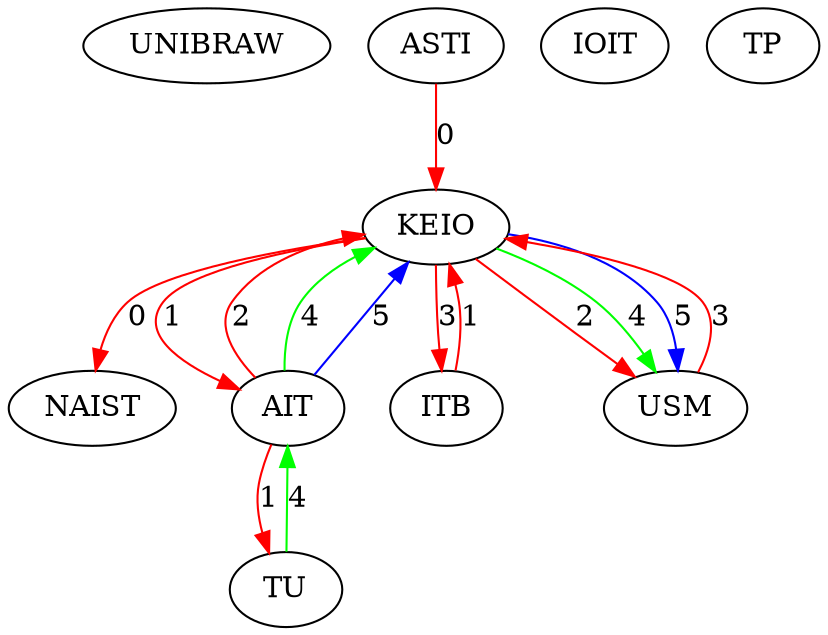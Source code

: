 digraph  {
0 [Internal=1, id=0, label=UNIBRAW];
1 [Internal=1, id=1, label=NAIST];
2 [Internal=1, id=2, label=KEIO];
3 [Internal=1, id=3, label=IOIT];
4 [Internal=1, id=4, label=ASTI];
5 [Internal=1, id=5, label=TU];
6 [Internal=1, id=6, label=AIT];
7 [Internal=1, id=7, label=ITB];
8 [Internal=1, id=8, label=TP];
9 [Internal=1, id=9, label=USM];
2 -> 1  [color=red, key=0, label=0];
2 -> 6  [color=red, key=0, label=1];
2 -> 7  [color=red, key=0, label=3];
2 -> 9  [color=red, key=0, label=2];
2 -> 9  [color=green, key=1, label=4];
2 -> 9  [color=blue, key=2, label=5];
4 -> 2  [color=red, key=0, label=0];
5 -> 6  [color=green, key=0, label=4];
6 -> 2  [color=red, key=0, label=2];
6 -> 2  [color=green, key=1, label=4];
6 -> 2  [color=blue, key=2, label=5];
6 -> 5  [color=red, key=0, label=1];
7 -> 2  [color=red, key=0, label=1];
9 -> 2  [color=red, key=0, label=3];
}
